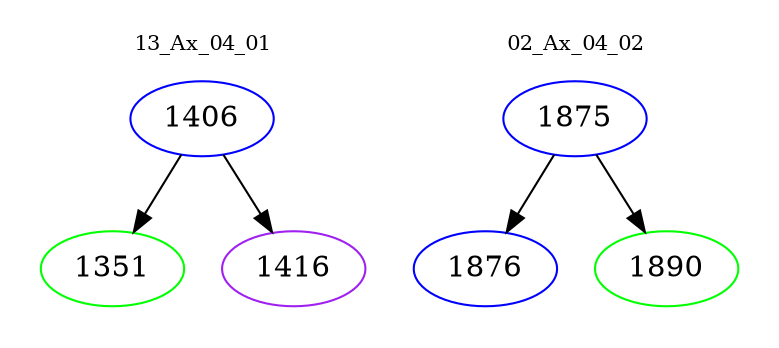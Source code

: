 digraph{
subgraph cluster_0 {
color = white
label = "13_Ax_04_01";
fontsize=10;
T0_1406 [label="1406", color="blue"]
T0_1406 -> T0_1351 [color="black"]
T0_1351 [label="1351", color="green"]
T0_1406 -> T0_1416 [color="black"]
T0_1416 [label="1416", color="purple"]
}
subgraph cluster_1 {
color = white
label = "02_Ax_04_02";
fontsize=10;
T1_1875 [label="1875", color="blue"]
T1_1875 -> T1_1876 [color="black"]
T1_1876 [label="1876", color="blue"]
T1_1875 -> T1_1890 [color="black"]
T1_1890 [label="1890", color="green"]
}
}
